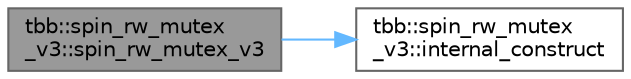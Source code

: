 digraph "tbb::spin_rw_mutex_v3::spin_rw_mutex_v3"
{
 // LATEX_PDF_SIZE
  bgcolor="transparent";
  edge [fontname=Helvetica,fontsize=10,labelfontname=Helvetica,labelfontsize=10];
  node [fontname=Helvetica,fontsize=10,shape=box,height=0.2,width=0.4];
  rankdir="LR";
  Node1 [id="Node000001",label="tbb::spin_rw_mutex\l_v3::spin_rw_mutex_v3",height=0.2,width=0.4,color="gray40", fillcolor="grey60", style="filled", fontcolor="black",tooltip="Construct unacquired mutex."];
  Node1 -> Node2 [id="edge1_Node000001_Node000002",color="steelblue1",style="solid",tooltip=" "];
  Node2 [id="Node000002",label="tbb::spin_rw_mutex\l_v3::internal_construct",height=0.2,width=0.4,color="grey40", fillcolor="white", style="filled",URL="$classtbb_1_1spin__rw__mutex__v3.html#a891c161e88a6af22d3911a25adedae7f",tooltip=" "];
}
